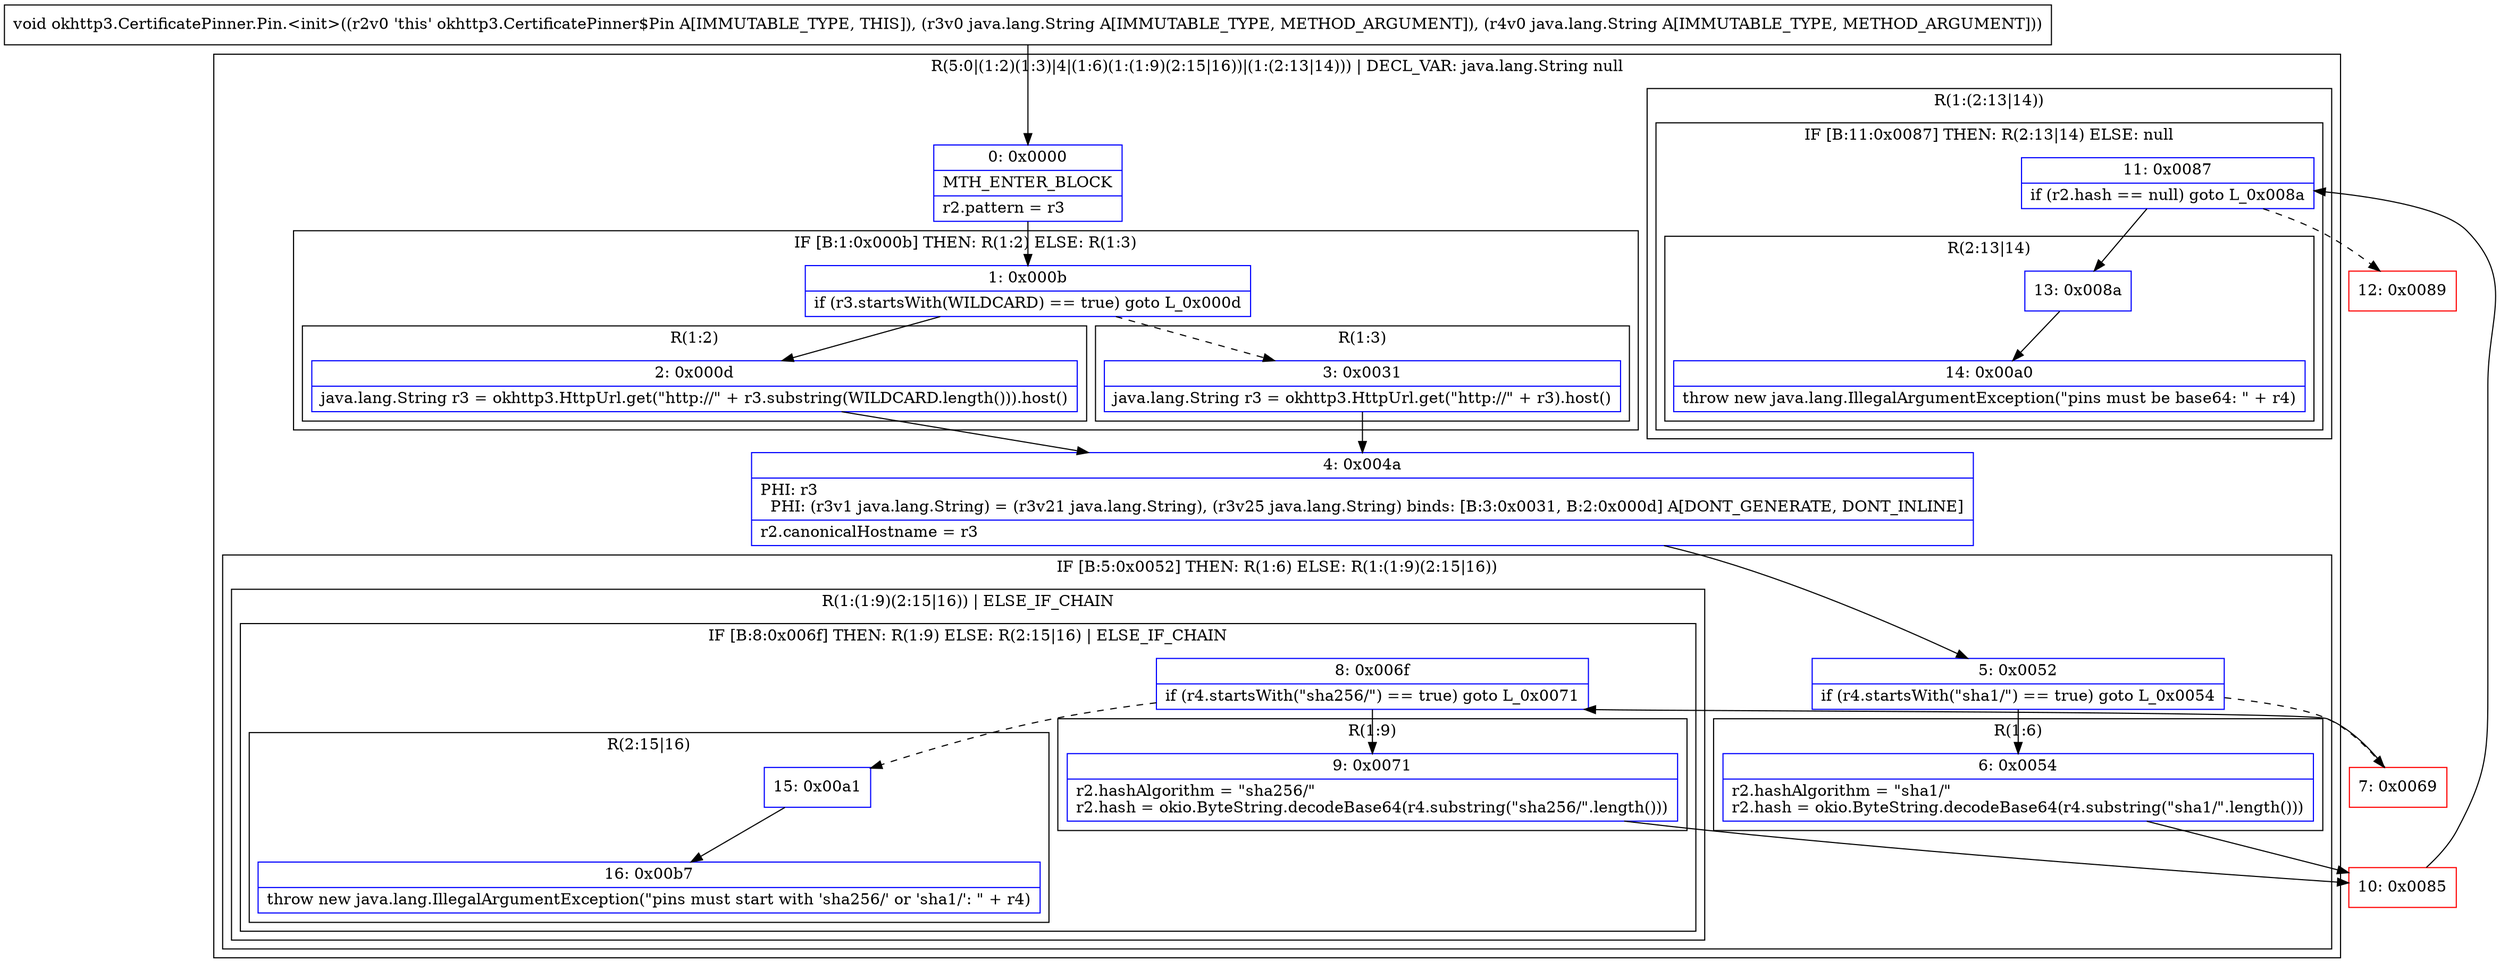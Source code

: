 digraph "CFG forokhttp3.CertificatePinner.Pin.\<init\>(Ljava\/lang\/String;Ljava\/lang\/String;)V" {
subgraph cluster_Region_1568694216 {
label = "R(5:0|(1:2)(1:3)|4|(1:6)(1:(1:9)(2:15|16))|(1:(2:13|14))) | DECL_VAR: java.lang.String null\l";
node [shape=record,color=blue];
Node_0 [shape=record,label="{0\:\ 0x0000|MTH_ENTER_BLOCK\l|r2.pattern = r3\l}"];
subgraph cluster_IfRegion_1415981134 {
label = "IF [B:1:0x000b] THEN: R(1:2) ELSE: R(1:3)";
node [shape=record,color=blue];
Node_1 [shape=record,label="{1\:\ 0x000b|if (r3.startsWith(WILDCARD) == true) goto L_0x000d\l}"];
subgraph cluster_Region_510513762 {
label = "R(1:2)";
node [shape=record,color=blue];
Node_2 [shape=record,label="{2\:\ 0x000d|java.lang.String r3 = okhttp3.HttpUrl.get(\"http:\/\/\" + r3.substring(WILDCARD.length())).host()\l}"];
}
subgraph cluster_Region_1186973618 {
label = "R(1:3)";
node [shape=record,color=blue];
Node_3 [shape=record,label="{3\:\ 0x0031|java.lang.String r3 = okhttp3.HttpUrl.get(\"http:\/\/\" + r3).host()\l}"];
}
}
Node_4 [shape=record,label="{4\:\ 0x004a|PHI: r3 \l  PHI: (r3v1 java.lang.String) = (r3v21 java.lang.String), (r3v25 java.lang.String) binds: [B:3:0x0031, B:2:0x000d] A[DONT_GENERATE, DONT_INLINE]\l|r2.canonicalHostname = r3\l}"];
subgraph cluster_IfRegion_1415040887 {
label = "IF [B:5:0x0052] THEN: R(1:6) ELSE: R(1:(1:9)(2:15|16))";
node [shape=record,color=blue];
Node_5 [shape=record,label="{5\:\ 0x0052|if (r4.startsWith(\"sha1\/\") == true) goto L_0x0054\l}"];
subgraph cluster_Region_530716398 {
label = "R(1:6)";
node [shape=record,color=blue];
Node_6 [shape=record,label="{6\:\ 0x0054|r2.hashAlgorithm = \"sha1\/\"\lr2.hash = okio.ByteString.decodeBase64(r4.substring(\"sha1\/\".length()))\l}"];
}
subgraph cluster_Region_1082352845 {
label = "R(1:(1:9)(2:15|16)) | ELSE_IF_CHAIN\l";
node [shape=record,color=blue];
subgraph cluster_IfRegion_633471179 {
label = "IF [B:8:0x006f] THEN: R(1:9) ELSE: R(2:15|16) | ELSE_IF_CHAIN\l";
node [shape=record,color=blue];
Node_8 [shape=record,label="{8\:\ 0x006f|if (r4.startsWith(\"sha256\/\") == true) goto L_0x0071\l}"];
subgraph cluster_Region_1334071155 {
label = "R(1:9)";
node [shape=record,color=blue];
Node_9 [shape=record,label="{9\:\ 0x0071|r2.hashAlgorithm = \"sha256\/\"\lr2.hash = okio.ByteString.decodeBase64(r4.substring(\"sha256\/\".length()))\l}"];
}
subgraph cluster_Region_1075717387 {
label = "R(2:15|16)";
node [shape=record,color=blue];
Node_15 [shape=record,label="{15\:\ 0x00a1}"];
Node_16 [shape=record,label="{16\:\ 0x00b7|throw new java.lang.IllegalArgumentException(\"pins must start with 'sha256\/' or 'sha1\/': \" + r4)\l}"];
}
}
}
}
subgraph cluster_Region_459310281 {
label = "R(1:(2:13|14))";
node [shape=record,color=blue];
subgraph cluster_IfRegion_772868918 {
label = "IF [B:11:0x0087] THEN: R(2:13|14) ELSE: null";
node [shape=record,color=blue];
Node_11 [shape=record,label="{11\:\ 0x0087|if (r2.hash == null) goto L_0x008a\l}"];
subgraph cluster_Region_1124279888 {
label = "R(2:13|14)";
node [shape=record,color=blue];
Node_13 [shape=record,label="{13\:\ 0x008a}"];
Node_14 [shape=record,label="{14\:\ 0x00a0|throw new java.lang.IllegalArgumentException(\"pins must be base64: \" + r4)\l}"];
}
}
}
}
Node_7 [shape=record,color=red,label="{7\:\ 0x0069}"];
Node_10 [shape=record,color=red,label="{10\:\ 0x0085}"];
Node_12 [shape=record,color=red,label="{12\:\ 0x0089}"];
MethodNode[shape=record,label="{void okhttp3.CertificatePinner.Pin.\<init\>((r2v0 'this' okhttp3.CertificatePinner$Pin A[IMMUTABLE_TYPE, THIS]), (r3v0 java.lang.String A[IMMUTABLE_TYPE, METHOD_ARGUMENT]), (r4v0 java.lang.String A[IMMUTABLE_TYPE, METHOD_ARGUMENT])) }"];
MethodNode -> Node_0;
Node_0 -> Node_1;
Node_1 -> Node_2;
Node_1 -> Node_3[style=dashed];
Node_2 -> Node_4;
Node_3 -> Node_4;
Node_4 -> Node_5;
Node_5 -> Node_6;
Node_5 -> Node_7[style=dashed];
Node_6 -> Node_10;
Node_8 -> Node_9;
Node_8 -> Node_15[style=dashed];
Node_9 -> Node_10;
Node_15 -> Node_16;
Node_11 -> Node_12[style=dashed];
Node_11 -> Node_13;
Node_13 -> Node_14;
Node_7 -> Node_8;
Node_10 -> Node_11;
}

